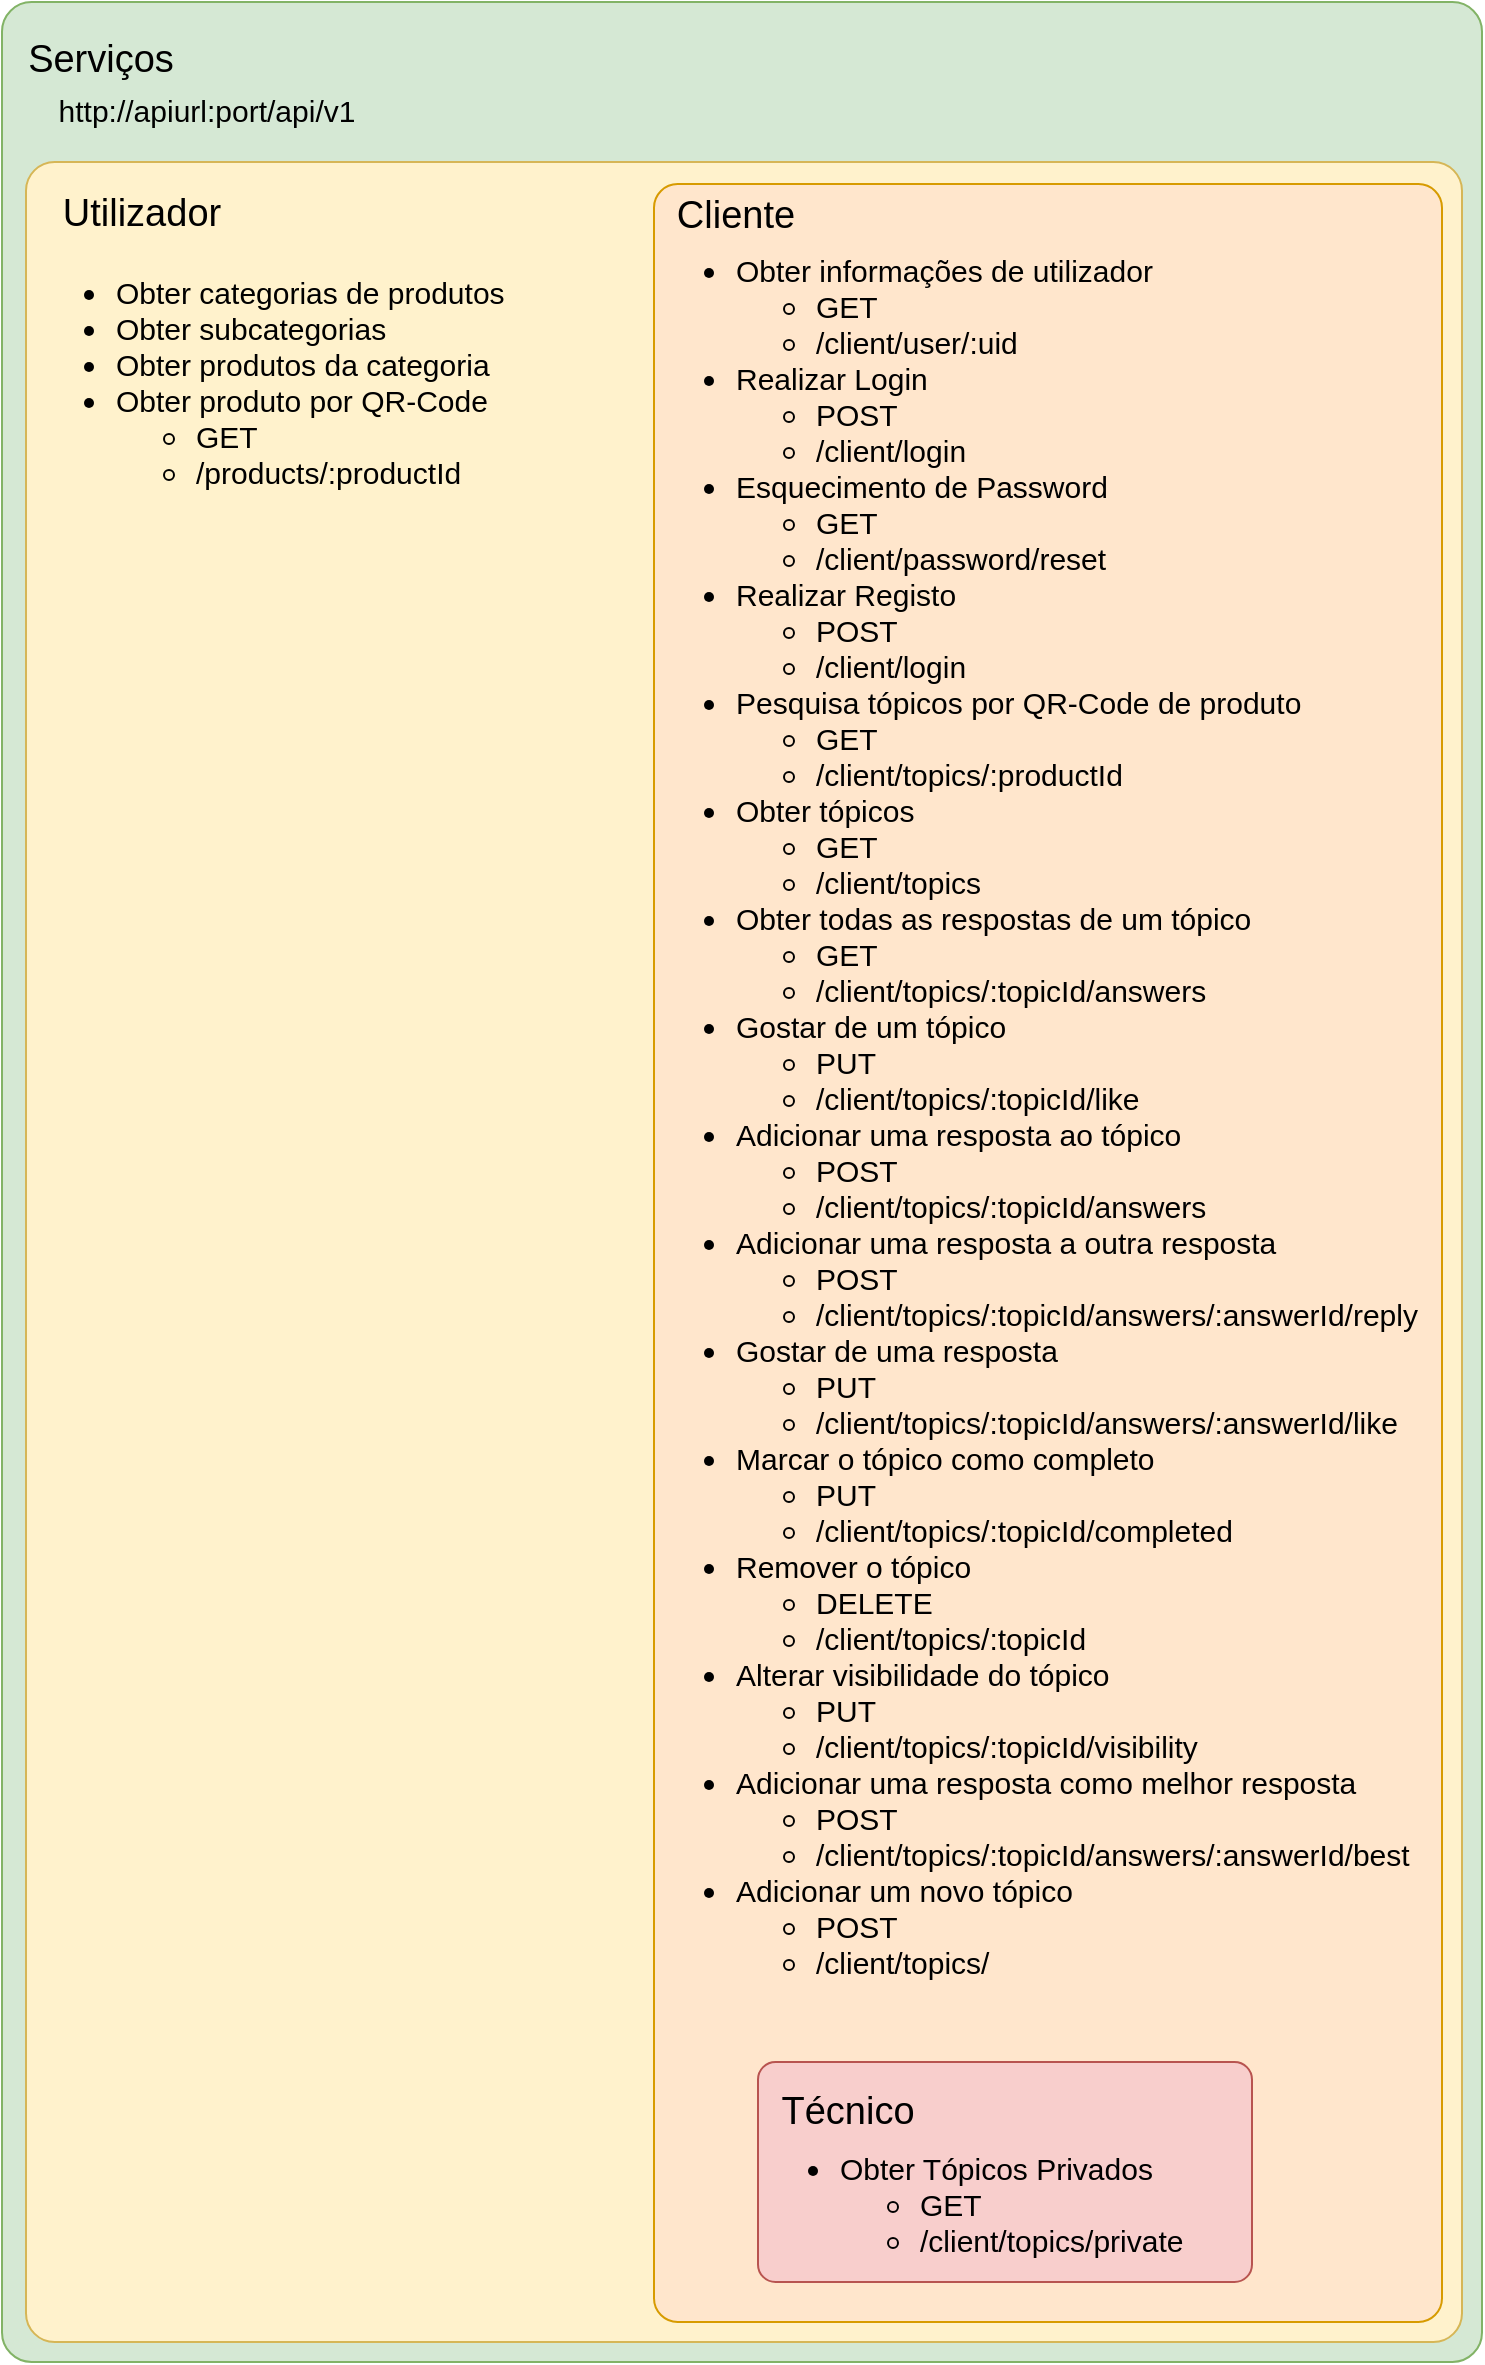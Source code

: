 <mxfile version="20.8.20" type="github">
  <diagram name="Página-1" id="6y5PP5z3x8d16p4Bc3gp">
    <mxGraphModel dx="1434" dy="775" grid="1" gridSize="10" guides="1" tooltips="1" connect="1" arrows="1" fold="1" page="1" pageScale="1" pageWidth="827" pageHeight="1169" math="0" shadow="0">
      <root>
        <mxCell id="0" />
        <mxCell id="1" parent="0" />
        <mxCell id="TFdihbAsHyRu1tvC5bRa-1" value="" style="rounded=1;whiteSpace=wrap;html=1;fillColor=#d5e8d4;strokeColor=#82b366;arcSize=2;" parent="1" vertex="1">
          <mxGeometry x="40" y="10" width="740" height="1180" as="geometry" />
        </mxCell>
        <mxCell id="TFdihbAsHyRu1tvC5bRa-2" value="&lt;font style=&quot;font-size: 19px;&quot;&gt;Serviços&lt;/font&gt;" style="text;html=1;strokeColor=none;fillColor=none;align=center;verticalAlign=middle;whiteSpace=wrap;rounded=0;" parent="1" vertex="1">
          <mxGeometry x="52" y="24" width="75" height="30" as="geometry" />
        </mxCell>
        <mxCell id="TFdihbAsHyRu1tvC5bRa-3" value="" style="rounded=1;whiteSpace=wrap;html=1;fontSize=19;arcSize=2;fillColor=#fff2cc;strokeColor=#d6b656;" parent="1" vertex="1">
          <mxGeometry x="52" y="90" width="718" height="1090" as="geometry" />
        </mxCell>
        <mxCell id="TFdihbAsHyRu1tvC5bRa-4" value="Utilizador" style="text;html=1;strokeColor=none;fillColor=none;align=center;verticalAlign=middle;whiteSpace=wrap;rounded=0;fontSize=19;" parent="1" vertex="1">
          <mxGeometry x="65" y="101" width="90" height="30" as="geometry" />
        </mxCell>
        <mxCell id="TFdihbAsHyRu1tvC5bRa-5" value="&lt;h1 style=&quot;font-size: 15px;&quot;&gt;&lt;ul style=&quot;font-size: 15px;&quot;&gt;&lt;li style=&quot;border-color: var(--border-color); font-size: 15px;&quot;&gt;&lt;font style=&quot;font-size: 15px; font-weight: normal;&quot;&gt;Obter categorias de produtos&lt;/font&gt;&lt;/li&gt;&lt;li style=&quot;border-color: var(--border-color);&quot;&gt;&lt;span style=&quot;font-weight: normal;&quot;&gt;Obter subcategorias&lt;/span&gt;&lt;/li&gt;&lt;li style=&quot;border-color: var(--border-color);&quot;&gt;&lt;span style=&quot;font-weight: normal;&quot;&gt;Obter produtos da categoria&lt;/span&gt;&lt;/li&gt;&lt;li style=&quot;border-color: var(--border-color);&quot;&gt;&lt;span style=&quot;font-weight: normal;&quot;&gt;Obter produto por QR-Code&lt;/span&gt;&lt;/li&gt;&lt;ul&gt;&lt;li style=&quot;border-color: var(--border-color);&quot;&gt;&lt;span style=&quot;font-weight: normal;&quot;&gt;GET&lt;/span&gt;&lt;/li&gt;&lt;li style=&quot;border-color: var(--border-color);&quot;&gt;&lt;span style=&quot;font-weight: normal;&quot;&gt;/products/:productId&lt;/span&gt;&lt;/li&gt;&lt;/ul&gt;&lt;/ul&gt;&lt;/h1&gt;" style="text;html=1;strokeColor=none;fillColor=none;spacing=5;spacingTop=-20;whiteSpace=wrap;overflow=hidden;rounded=0;fontSize=15;fontStyle=0" parent="1" vertex="1">
          <mxGeometry x="52" y="142" width="280" height="118" as="geometry" />
        </mxCell>
        <mxCell id="TFdihbAsHyRu1tvC5bRa-6" value="" style="rounded=1;whiteSpace=wrap;html=1;fontSize=19;arcSize=3;fillColor=#ffe6cc;strokeColor=#d79b00;" parent="1" vertex="1">
          <mxGeometry x="366" y="101" width="394" height="1069" as="geometry" />
        </mxCell>
        <mxCell id="TFdihbAsHyRu1tvC5bRa-7" value="Cliente" style="text;html=1;strokeColor=none;fillColor=none;align=center;verticalAlign=middle;whiteSpace=wrap;rounded=0;fontSize=19;" parent="1" vertex="1">
          <mxGeometry x="362" y="102" width="90" height="30" as="geometry" />
        </mxCell>
        <mxCell id="TFdihbAsHyRu1tvC5bRa-8" value="&lt;h1 style=&quot;font-size: 15px;&quot;&gt;&lt;ul style=&quot;font-size: 15px;&quot;&gt;&lt;li style=&quot;border-color: var(--border-color); font-size: 15px;&quot;&gt;&lt;span style=&quot;font-weight: normal;&quot;&gt;Obter informações de utilizador&lt;br&gt;&lt;/span&gt;&lt;/li&gt;&lt;ul&gt;&lt;li style=&quot;border-color: var(--border-color); font-size: 15px;&quot;&gt;&lt;span style=&quot;font-weight: normal;&quot;&gt;GET&lt;/span&gt;&lt;/li&gt;&lt;li style=&quot;border-color: var(--border-color); font-size: 15px;&quot;&gt;&lt;span style=&quot;font-weight: normal;&quot;&gt;/client/user/:uid&lt;/span&gt;&lt;/li&gt;&lt;/ul&gt;&lt;li style=&quot;border-color: var(--border-color);&quot;&gt;&lt;span style=&quot;font-weight: normal;&quot;&gt;Realizar Login&lt;/span&gt;&lt;/li&gt;&lt;ul&gt;&lt;li style=&quot;border-color: var(--border-color);&quot;&gt;&lt;span style=&quot;font-weight: normal;&quot;&gt;POST&lt;/span&gt;&lt;/li&gt;&lt;li style=&quot;border-color: var(--border-color);&quot;&gt;&lt;span style=&quot;font-weight: normal;&quot;&gt;/client/login&lt;/span&gt;&lt;/li&gt;&lt;/ul&gt;&lt;li style=&quot;border-color: var(--border-color);&quot;&gt;&lt;span style=&quot;font-weight: normal;&quot;&gt;Esquecimento de Password&lt;/span&gt;&lt;/li&gt;&lt;ul&gt;&lt;li style=&quot;border-color: var(--border-color);&quot;&gt;&lt;span style=&quot;font-weight: normal;&quot;&gt;GET&lt;/span&gt;&lt;/li&gt;&lt;li style=&quot;border-color: var(--border-color);&quot;&gt;&lt;span style=&quot;font-weight: normal;&quot;&gt;/client/password/reset&lt;/span&gt;&lt;/li&gt;&lt;/ul&gt;&lt;li style=&quot;border-color: var(--border-color);&quot;&gt;&lt;span style=&quot;font-weight: normal;&quot;&gt;Realizar Registo&lt;/span&gt;&lt;/li&gt;&lt;ul&gt;&lt;li style=&quot;border-color: var(--border-color);&quot;&gt;&lt;span style=&quot;font-weight: normal;&quot;&gt;POST&lt;/span&gt;&lt;/li&gt;&lt;li style=&quot;border-color: var(--border-color);&quot;&gt;&lt;span style=&quot;font-weight: normal;&quot;&gt;/client/login&lt;/span&gt;&lt;/li&gt;&lt;/ul&gt;&lt;li style=&quot;border-color: var(--border-color);&quot;&gt;&lt;span style=&quot;font-weight: normal;&quot;&gt;Pesquisa tópicos por QR-Code de produto&lt;/span&gt;&lt;/li&gt;&lt;ul&gt;&lt;li style=&quot;border-color: var(--border-color);&quot;&gt;&lt;span style=&quot;font-weight: normal;&quot;&gt;GET&lt;/span&gt;&lt;/li&gt;&lt;li style=&quot;border-color: var(--border-color);&quot;&gt;&lt;span style=&quot;font-weight: normal;&quot;&gt;/client/topics/:productId&lt;/span&gt;&lt;/li&gt;&lt;/ul&gt;&lt;li style=&quot;border-color: var(--border-color);&quot;&gt;&lt;span style=&quot;font-weight: normal;&quot;&gt;Obter tópicos&lt;/span&gt;&lt;/li&gt;&lt;ul&gt;&lt;li style=&quot;border-color: var(--border-color);&quot;&gt;&lt;span style=&quot;font-weight: 400;&quot;&gt;GET&lt;/span&gt;&lt;/li&gt;&lt;li style=&quot;border-color: var(--border-color);&quot;&gt;&lt;span style=&quot;font-weight: normal;&quot;&gt;/client/topics&lt;/span&gt;&lt;/li&gt;&lt;/ul&gt;&lt;li style=&quot;border-color: var(--border-color);&quot;&gt;&lt;span style=&quot;font-weight: normal;&quot;&gt;Obter todas as respostas de um tópico&lt;/span&gt;&lt;/li&gt;&lt;ul&gt;&lt;li style=&quot;border-color: var(--border-color);&quot;&gt;&lt;span style=&quot;font-weight: normal;&quot;&gt;GET&lt;/span&gt;&lt;/li&gt;&lt;li style=&quot;border-color: var(--border-color);&quot;&gt;&lt;span style=&quot;font-weight: normal;&quot;&gt;/client/topics/:topicId/answers&lt;/span&gt;&lt;/li&gt;&lt;/ul&gt;&lt;li style=&quot;border-color: var(--border-color);&quot;&gt;&lt;span style=&quot;font-weight: normal;&quot;&gt;Gostar de um tópico&lt;/span&gt;&lt;/li&gt;&lt;ul&gt;&lt;li style=&quot;border-color: var(--border-color);&quot;&gt;&lt;span style=&quot;font-weight: normal;&quot;&gt;PUT&lt;/span&gt;&lt;/li&gt;&lt;li style=&quot;border-color: var(--border-color);&quot;&gt;&lt;span style=&quot;font-weight: normal;&quot;&gt;/client/topics/:topicId/like&lt;/span&gt;&lt;/li&gt;&lt;/ul&gt;&lt;li style=&quot;border-color: var(--border-color);&quot;&gt;&lt;span style=&quot;font-weight: normal;&quot;&gt;Adicionar uma resposta ao tópico&lt;/span&gt;&lt;/li&gt;&lt;ul&gt;&lt;li style=&quot;border-color: var(--border-color);&quot;&gt;&lt;span style=&quot;font-weight: normal;&quot;&gt;POST&lt;/span&gt;&lt;/li&gt;&lt;li style=&quot;border-color: var(--border-color);&quot;&gt;&lt;span style=&quot;font-weight: normal;&quot;&gt;/client/topics/:topicId/answers&lt;/span&gt;&lt;/li&gt;&lt;/ul&gt;&lt;li style=&quot;border-color: var(--border-color);&quot;&gt;&lt;span style=&quot;font-weight: normal;&quot;&gt;Adicionar uma resposta a outra resposta&lt;/span&gt;&lt;/li&gt;&lt;ul&gt;&lt;li style=&quot;border-color: var(--border-color);&quot;&gt;&lt;span style=&quot;font-weight: normal;&quot;&gt;POST&lt;/span&gt;&lt;/li&gt;&lt;li style=&quot;border-color: var(--border-color);&quot;&gt;&lt;span style=&quot;font-weight: normal;&quot;&gt;/client/topics/:topicId/answers/:answerId/reply&lt;/span&gt;&lt;/li&gt;&lt;/ul&gt;&lt;li style=&quot;border-color: var(--border-color);&quot;&gt;&lt;span style=&quot;font-weight: normal;&quot;&gt;Gostar de uma resposta&lt;/span&gt;&lt;/li&gt;&lt;ul&gt;&lt;li style=&quot;border-color: var(--border-color);&quot;&gt;&lt;span style=&quot;font-weight: 400;&quot;&gt;PUT&lt;/span&gt;&lt;/li&gt;&lt;li style=&quot;border-color: var(--border-color);&quot;&gt;&lt;span style=&quot;font-weight: normal;&quot;&gt;/client/topics/:topicId/answers/:answerId/like&lt;/span&gt;&lt;/li&gt;&lt;/ul&gt;&lt;li style=&quot;border-color: var(--border-color);&quot;&gt;&lt;span style=&quot;font-weight: normal;&quot;&gt;Marcar o tópico como completo&lt;/span&gt;&lt;/li&gt;&lt;ul&gt;&lt;li style=&quot;border-color: var(--border-color);&quot;&gt;&lt;span style=&quot;font-weight: 400;&quot;&gt;PUT&lt;/span&gt;&lt;/li&gt;&lt;li style=&quot;border-color: var(--border-color);&quot;&gt;&lt;span style=&quot;font-weight: 400;&quot;&gt;/client/topics/:topicId/completed&lt;/span&gt;&lt;/li&gt;&lt;/ul&gt;&lt;li style=&quot;border-color: var(--border-color);&quot;&gt;&lt;span style=&quot;font-weight: normal;&quot;&gt;Remover o tópico&lt;/span&gt;&lt;/li&gt;&lt;ul&gt;&lt;li style=&quot;border-color: var(--border-color);&quot;&gt;&lt;span style=&quot;font-weight: normal;&quot;&gt;DELETE&lt;/span&gt;&lt;/li&gt;&lt;li style=&quot;border-color: var(--border-color);&quot;&gt;&lt;span style=&quot;font-weight: normal;&quot;&gt;/client/topics/:topicId&lt;/span&gt;&lt;/li&gt;&lt;/ul&gt;&lt;li style=&quot;border-color: var(--border-color);&quot;&gt;&lt;span style=&quot;font-weight: normal;&quot;&gt;Alterar visibilidade do tópico&lt;/span&gt;&lt;/li&gt;&lt;ul&gt;&lt;li style=&quot;border-color: var(--border-color);&quot;&gt;&lt;span style=&quot;font-weight: normal;&quot;&gt;PUT&lt;/span&gt;&lt;/li&gt;&lt;li style=&quot;border-color: var(--border-color);&quot;&gt;&lt;span style=&quot;font-weight: normal;&quot;&gt;/client/topics/:topicId/visibility&lt;/span&gt;&lt;/li&gt;&lt;/ul&gt;&lt;li style=&quot;border-color: var(--border-color);&quot;&gt;&lt;span style=&quot;font-weight: normal;&quot;&gt;Adicionar uma resposta como melhor resposta&lt;/span&gt;&lt;/li&gt;&lt;ul&gt;&lt;li style=&quot;border-color: var(--border-color);&quot;&gt;&lt;span style=&quot;font-weight: normal;&quot;&gt;POST&lt;/span&gt;&lt;/li&gt;&lt;li style=&quot;border-color: var(--border-color);&quot;&gt;&lt;span style=&quot;font-weight: normal;&quot;&gt;/client/topics/:topicId/answers/:answerId/best&lt;/span&gt;&lt;/li&gt;&lt;/ul&gt;&lt;li style=&quot;border-color: var(--border-color);&quot;&gt;&lt;span style=&quot;font-weight: normal;&quot;&gt;Adicionar um novo tópico&lt;/span&gt;&lt;/li&gt;&lt;ul&gt;&lt;li style=&quot;border-color: var(--border-color);&quot;&gt;&lt;span style=&quot;font-weight: normal;&quot;&gt;POST&lt;/span&gt;&lt;/li&gt;&lt;li style=&quot;border-color: var(--border-color);&quot;&gt;&lt;span style=&quot;font-weight: normal;&quot;&gt;/client/topics/&lt;/span&gt;&lt;/li&gt;&lt;/ul&gt;&lt;/ul&gt;&lt;/h1&gt;" style="text;html=1;strokeColor=none;fillColor=none;spacing=5;spacingTop=-20;whiteSpace=wrap;overflow=hidden;rounded=0;fontSize=15;fontStyle=0" parent="1" vertex="1">
          <mxGeometry x="362" y="131" width="398" height="879" as="geometry" />
        </mxCell>
        <mxCell id="TFdihbAsHyRu1tvC5bRa-9" value="" style="rounded=1;whiteSpace=wrap;html=1;fontSize=19;arcSize=8;fillColor=#f8cecc;strokeColor=#b85450;" parent="1" vertex="1">
          <mxGeometry x="418" y="1040" width="247" height="110" as="geometry" />
        </mxCell>
        <mxCell id="TFdihbAsHyRu1tvC5bRa-10" value="Técnico" style="text;html=1;strokeColor=none;fillColor=none;align=center;verticalAlign=middle;whiteSpace=wrap;rounded=0;fontSize=19;" parent="1" vertex="1">
          <mxGeometry x="418" y="1050" width="90" height="30" as="geometry" />
        </mxCell>
        <mxCell id="TFdihbAsHyRu1tvC5bRa-11" value="&lt;h1 style=&quot;font-size: 15px;&quot;&gt;&lt;ul style=&quot;font-size: 15px;&quot;&gt;&lt;li style=&quot;border-color: var(--border-color); font-size: 15px;&quot;&gt;&lt;span style=&quot;font-weight: normal;&quot;&gt;Obter Tópicos Privados&lt;/span&gt;&lt;/li&gt;&lt;ul&gt;&lt;li style=&quot;border-color: var(--border-color); font-size: 15px;&quot;&gt;&lt;span style=&quot;font-weight: normal;&quot;&gt;GET&lt;/span&gt;&lt;/li&gt;&lt;li style=&quot;border-color: var(--border-color); font-size: 15px;&quot;&gt;&lt;span style=&quot;font-weight: normal;&quot;&gt;/client/topics/private&lt;/span&gt;&lt;/li&gt;&lt;/ul&gt;&lt;/ul&gt;&lt;/h1&gt;" style="text;html=1;strokeColor=none;fillColor=none;spacing=5;spacingTop=-20;whiteSpace=wrap;overflow=hidden;rounded=0;fontSize=15;fontStyle=0" parent="1" vertex="1">
          <mxGeometry x="414" y="1080" width="232" height="60" as="geometry" />
        </mxCell>
        <mxCell id="TFdihbAsHyRu1tvC5bRa-12" value="&lt;font style=&quot;font-size: 15px;&quot;&gt;http://apiurl:port/api/v1&lt;/font&gt;" style="text;html=1;strokeColor=none;fillColor=none;align=center;verticalAlign=middle;whiteSpace=wrap;rounded=0;" parent="1" vertex="1">
          <mxGeometry x="65" y="54" width="155" height="20" as="geometry" />
        </mxCell>
      </root>
    </mxGraphModel>
  </diagram>
</mxfile>
